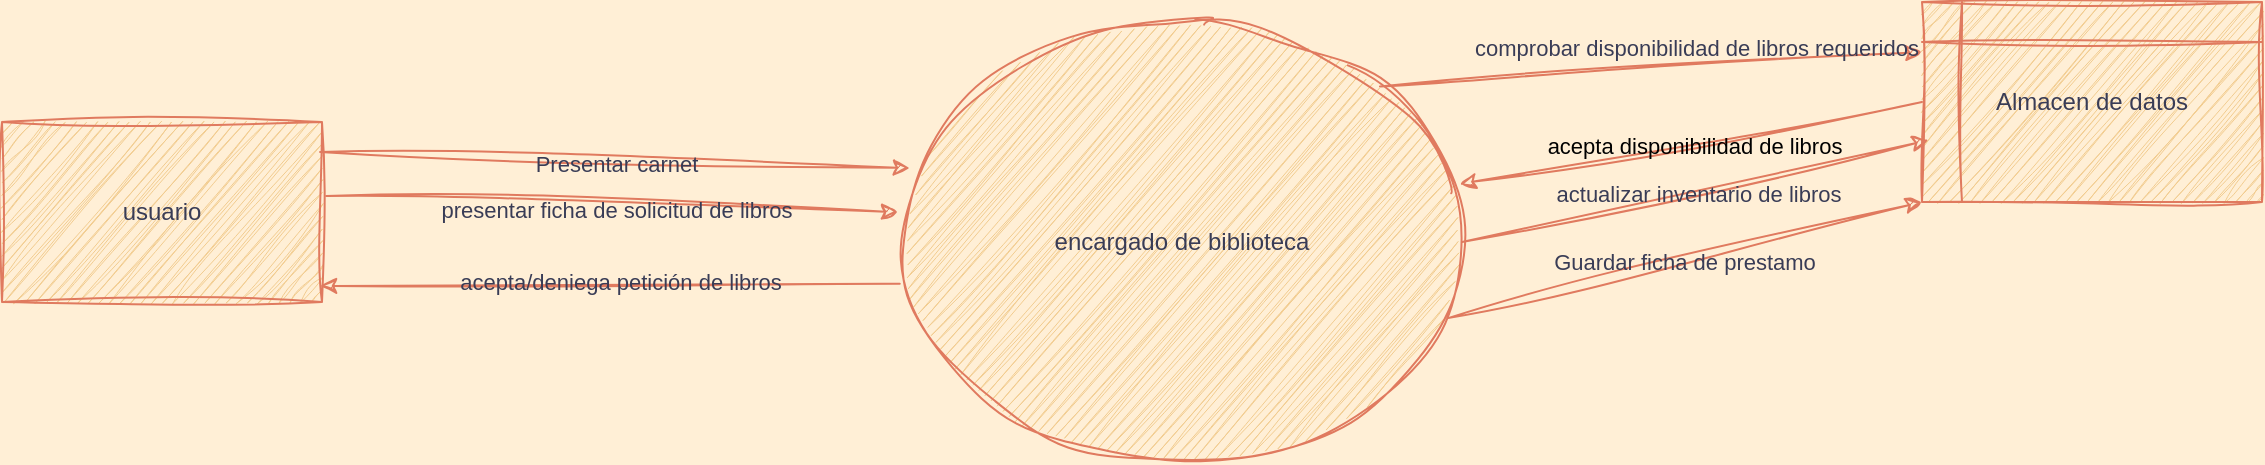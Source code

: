 <mxfile version="24.0.7" type="github">
  <diagram name="Page-1" id="b520641d-4fe3-3701-9064-5fc419738815">
    <mxGraphModel dx="2534" dy="780" grid="1" gridSize="10" guides="1" tooltips="1" connect="1" arrows="1" fold="1" page="1" pageScale="1" pageWidth="1100" pageHeight="850" background="#FFEFD6" math="0" shadow="0">
      <root>
        <mxCell id="0" />
        <mxCell id="1" parent="0" />
        <mxCell id="9Vhh2spSv1QRdql_UeOp-2" value="encargado de biblioteca" style="ellipse;whiteSpace=wrap;html=1;fillColor=#F2CC8F;strokeColor=#E07A5F;labelBackgroundColor=none;fontColor=#393C56;rounded=0;sketch=1;curveFitting=1;jiggle=2;" vertex="1" parent="1">
          <mxGeometry x="390" y="240" width="280" height="220" as="geometry" />
        </mxCell>
        <mxCell id="9Vhh2spSv1QRdql_UeOp-3" value="usuario" style="rounded=0;whiteSpace=wrap;html=1;fillColor=#F2CC8F;strokeColor=#E07A5F;labelBackgroundColor=none;fontColor=#393C56;sketch=1;curveFitting=1;jiggle=2;" vertex="1" parent="1">
          <mxGeometry x="-60" y="290" width="160" height="90" as="geometry" />
        </mxCell>
        <mxCell id="9Vhh2spSv1QRdql_UeOp-4" value="" style="endArrow=classic;html=1;rounded=0;labelBackgroundColor=none;strokeColor=#E07A5F;fontColor=default;exitX=0.994;exitY=0.167;exitDx=0;exitDy=0;exitPerimeter=0;entryX=0.014;entryY=0.332;entryDx=0;entryDy=0;entryPerimeter=0;sketch=1;curveFitting=1;jiggle=2;" edge="1" parent="1" source="9Vhh2spSv1QRdql_UeOp-3" target="9Vhh2spSv1QRdql_UeOp-2">
          <mxGeometry width="50" height="50" relative="1" as="geometry">
            <mxPoint x="100" y="300" as="sourcePoint" />
            <mxPoint x="400" y="300" as="targetPoint" />
          </mxGeometry>
        </mxCell>
        <mxCell id="9Vhh2spSv1QRdql_UeOp-5" value="Presentar carnet" style="edgeLabel;html=1;align=center;verticalAlign=middle;resizable=0;points=[];labelBackgroundColor=none;fontColor=#393C56;rounded=0;sketch=1;curveFitting=1;jiggle=2;" vertex="1" connectable="0" parent="9Vhh2spSv1QRdql_UeOp-4">
          <mxGeometry y="-2" relative="1" as="geometry">
            <mxPoint as="offset" />
          </mxGeometry>
        </mxCell>
        <mxCell id="9Vhh2spSv1QRdql_UeOp-6" value="" style="endArrow=classic;html=1;rounded=0;labelBackgroundColor=none;strokeColor=#E07A5F;fontColor=default;exitX=1.013;exitY=0.411;exitDx=0;exitDy=0;exitPerimeter=0;entryX=-0.007;entryY=0.432;entryDx=0;entryDy=0;entryPerimeter=0;sketch=1;curveFitting=1;jiggle=2;" edge="1" parent="1" source="9Vhh2spSv1QRdql_UeOp-3" target="9Vhh2spSv1QRdql_UeOp-2">
          <mxGeometry width="50" height="50" relative="1" as="geometry">
            <mxPoint x="100" y="320" as="sourcePoint" />
            <mxPoint x="390" y="320" as="targetPoint" />
            <Array as="points" />
          </mxGeometry>
        </mxCell>
        <mxCell id="9Vhh2spSv1QRdql_UeOp-7" value="presentar ficha de solicitud de libros" style="edgeLabel;html=1;align=center;verticalAlign=middle;resizable=0;points=[];labelBackgroundColor=none;fontColor=#393C56;rounded=0;sketch=1;curveFitting=1;jiggle=2;" vertex="1" connectable="0" parent="9Vhh2spSv1QRdql_UeOp-6">
          <mxGeometry x="0.013" y="-3" relative="1" as="geometry">
            <mxPoint as="offset" />
          </mxGeometry>
        </mxCell>
        <mxCell id="9Vhh2spSv1QRdql_UeOp-9" value="" style="endArrow=classic;html=1;rounded=0;labelBackgroundColor=none;strokeColor=#E07A5F;fontColor=default;entryX=0;entryY=0.25;entryDx=0;entryDy=0;exitX=1;exitY=0;exitDx=0;exitDy=0;sketch=1;curveFitting=1;jiggle=2;" edge="1" parent="1" source="9Vhh2spSv1QRdql_UeOp-2" target="9Vhh2spSv1QRdql_UeOp-20">
          <mxGeometry width="50" height="50" relative="1" as="geometry">
            <mxPoint x="650" y="280" as="sourcePoint" />
            <mxPoint x="890" y="300" as="targetPoint" />
            <Array as="points" />
          </mxGeometry>
        </mxCell>
        <mxCell id="9Vhh2spSv1QRdql_UeOp-14" value="comprobar disponibilidad de libros requeridos" style="edgeLabel;html=1;align=center;verticalAlign=middle;resizable=0;points=[];labelBackgroundColor=none;fontColor=#393C56;rounded=0;sketch=1;curveFitting=1;jiggle=2;" vertex="1" connectable="0" parent="9Vhh2spSv1QRdql_UeOp-9">
          <mxGeometry x="0.073" y="2" relative="1" as="geometry">
            <mxPoint x="13" y="-8" as="offset" />
          </mxGeometry>
        </mxCell>
        <mxCell id="9Vhh2spSv1QRdql_UeOp-18" value="" style="endArrow=classic;html=1;rounded=0;labelBackgroundColor=none;strokeColor=#E07A5F;fontColor=default;entryX=0.02;entryY=0.691;entryDx=0;entryDy=0;entryPerimeter=0;exitX=1;exitY=0.5;exitDx=0;exitDy=0;sketch=1;curveFitting=1;jiggle=2;" edge="1" parent="1" source="9Vhh2spSv1QRdql_UeOp-2" target="9Vhh2spSv1QRdql_UeOp-20">
          <mxGeometry width="50" height="50" relative="1" as="geometry">
            <mxPoint x="660" y="360" as="sourcePoint" />
            <mxPoint x="890" y="360" as="targetPoint" />
          </mxGeometry>
        </mxCell>
        <mxCell id="9Vhh2spSv1QRdql_UeOp-19" value="actualizar inventario de libros" style="edgeLabel;html=1;align=center;verticalAlign=middle;resizable=0;points=[];labelBackgroundColor=none;fontColor=#393C56;rounded=0;sketch=1;curveFitting=1;jiggle=2;" vertex="1" connectable="0" parent="9Vhh2spSv1QRdql_UeOp-18">
          <mxGeometry y="-1" relative="1" as="geometry">
            <mxPoint x="1" as="offset" />
          </mxGeometry>
        </mxCell>
        <mxCell id="9Vhh2spSv1QRdql_UeOp-20" value="Almacen de datos" style="shape=internalStorage;whiteSpace=wrap;html=1;backgroundOutline=1;fillColor=#F2CC8F;strokeColor=#E07A5F;labelBackgroundColor=none;fontColor=#393C56;rounded=0;sketch=1;curveFitting=1;jiggle=2;" vertex="1" parent="1">
          <mxGeometry x="900" y="230" width="170" height="100" as="geometry" />
        </mxCell>
        <mxCell id="9Vhh2spSv1QRdql_UeOp-21" style="edgeStyle=orthogonalEdgeStyle;rounded=0;orthogonalLoop=1;jettySize=auto;html=1;exitX=0.5;exitY=1;exitDx=0;exitDy=0;labelBackgroundColor=none;strokeColor=#E07A5F;fontColor=default;sketch=1;curveFitting=1;jiggle=2;" edge="1" parent="1" source="9Vhh2spSv1QRdql_UeOp-20" target="9Vhh2spSv1QRdql_UeOp-20">
          <mxGeometry relative="1" as="geometry" />
        </mxCell>
        <mxCell id="9Vhh2spSv1QRdql_UeOp-22" style="edgeStyle=orthogonalEdgeStyle;rounded=0;orthogonalLoop=1;jettySize=auto;html=1;exitX=0.5;exitY=1;exitDx=0;exitDy=0;labelBackgroundColor=none;strokeColor=#E07A5F;fontColor=default;sketch=1;curveFitting=1;jiggle=2;" edge="1" parent="1" source="9Vhh2spSv1QRdql_UeOp-3" target="9Vhh2spSv1QRdql_UeOp-3">
          <mxGeometry relative="1" as="geometry" />
        </mxCell>
        <mxCell id="9Vhh2spSv1QRdql_UeOp-23" value="" style="endArrow=classic;html=1;rounded=0;labelBackgroundColor=none;strokeColor=#E07A5F;fontColor=default;entryX=0;entryY=1;entryDx=0;entryDy=0;exitX=0.975;exitY=0.673;exitDx=0;exitDy=0;exitPerimeter=0;sketch=1;curveFitting=1;jiggle=2;" edge="1" parent="1" source="9Vhh2spSv1QRdql_UeOp-2" target="9Vhh2spSv1QRdql_UeOp-20">
          <mxGeometry width="50" height="50" relative="1" as="geometry">
            <mxPoint x="650" y="400" as="sourcePoint" />
            <mxPoint x="890" y="390" as="targetPoint" />
          </mxGeometry>
        </mxCell>
        <mxCell id="9Vhh2spSv1QRdql_UeOp-24" value="Guardar ficha de prestamo" style="edgeLabel;html=1;align=center;verticalAlign=middle;resizable=0;points=[];labelBackgroundColor=none;fontColor=#393C56;rounded=0;sketch=1;curveFitting=1;jiggle=2;" vertex="1" connectable="0" parent="9Vhh2spSv1QRdql_UeOp-23">
          <mxGeometry x="-0.008" y="-1" relative="1" as="geometry">
            <mxPoint as="offset" />
          </mxGeometry>
        </mxCell>
        <mxCell id="9Vhh2spSv1QRdql_UeOp-25" value="" style="endArrow=classic;html=1;rounded=0;labelBackgroundColor=none;strokeColor=#E07A5F;fontColor=default;entryX=0.994;entryY=0.911;entryDx=0;entryDy=0;entryPerimeter=0;exitX=-0.004;exitY=0.595;exitDx=0;exitDy=0;exitPerimeter=0;sketch=1;curveFitting=1;jiggle=2;" edge="1" parent="1" source="9Vhh2spSv1QRdql_UeOp-2" target="9Vhh2spSv1QRdql_UeOp-3">
          <mxGeometry width="50" height="50" relative="1" as="geometry">
            <mxPoint x="400" y="360" as="sourcePoint" />
            <mxPoint x="100" y="360" as="targetPoint" />
          </mxGeometry>
        </mxCell>
        <mxCell id="9Vhh2spSv1QRdql_UeOp-28" value="acepta/deniega petición de libros" style="edgeLabel;html=1;align=center;verticalAlign=middle;resizable=0;points=[];labelBackgroundColor=none;fontColor=#393C56;rounded=0;sketch=1;curveFitting=1;jiggle=2;" vertex="1" connectable="0" parent="9Vhh2spSv1QRdql_UeOp-25">
          <mxGeometry x="-0.032" y="-2" relative="1" as="geometry">
            <mxPoint as="offset" />
          </mxGeometry>
        </mxCell>
        <mxCell id="9Vhh2spSv1QRdql_UeOp-29" value="acepta disponibilidad de libros&lt;div&gt;&lt;br&gt;&lt;/div&gt;" style="endArrow=classic;html=1;rounded=0;exitX=0;exitY=0.5;exitDx=0;exitDy=0;labelBackgroundColor=none;strokeColor=#E07A5F;fontColor=default;entryX=0.996;entryY=0.368;entryDx=0;entryDy=0;entryPerimeter=0;sketch=1;curveFitting=1;jiggle=2;" edge="1" parent="1" source="9Vhh2spSv1QRdql_UeOp-20" target="9Vhh2spSv1QRdql_UeOp-2">
          <mxGeometry x="0.001" y="9" width="50" height="50" relative="1" as="geometry">
            <mxPoint x="900" y="320" as="sourcePoint" />
            <mxPoint x="670" y="320" as="targetPoint" />
            <Array as="points" />
            <mxPoint as="offset" />
          </mxGeometry>
        </mxCell>
      </root>
    </mxGraphModel>
  </diagram>
</mxfile>
